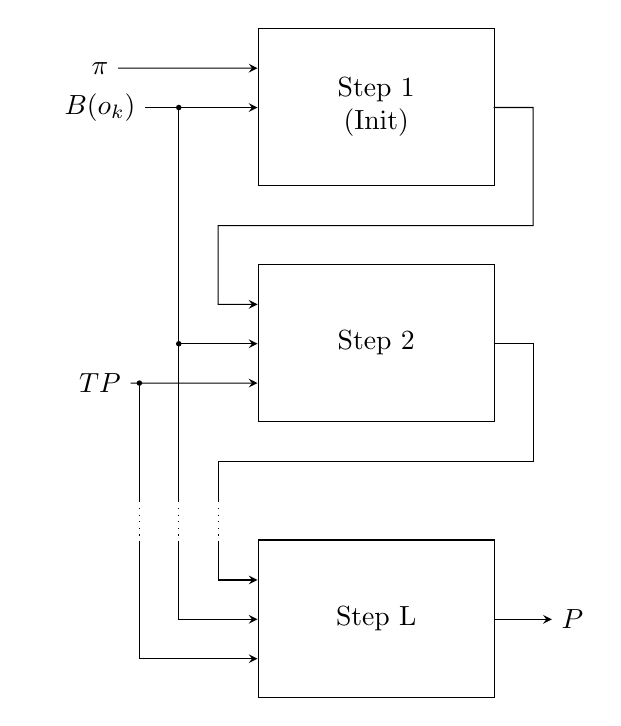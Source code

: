 \newcommand*{\Width}{3.0}
\newcommand*{\Height}{2.0}
\tikzstyle{block} = [draw, minimum width=\Width cm, minimum height=\Height cm, anchor=south west, text width=2cm, align=center]
\begin{tikzpicture}[>=stealth]
%coordinates
\coordinate (orig)   at (0,0);
\coordinate (nSi)    at (2,7.5);
\coordinate (nS1)    at (2,4.5);
\coordinate (nSL)    at (2,1);
\coordinate (pSi1)   at (5.5,8.5);
\coordinate (pSi2)   at (5.5,7);
\coordinate (pSi3)   at (1.5,7);
\coordinate (pSi4)   at (1.5,6);
\coordinate (pS11)   at (5.5,5.5);
\coordinate (pS12)   at (5.5,4);
\coordinate (pS13)   at (1.5,4);
\coordinate (pS14)   at (1.5,3.5);
\coordinate (pS15)   at (1.5,3);
\coordinate (pS16)   at (1.5,2.5);
\coordinate (pPI)    at (0,9);
\coordinate (pB)     at (0,8.5);
\coordinate (pBi)    at (1,8.5);
\coordinate (pB1)    at (1,5.5);
\coordinate (pBL1)   at (1,3.5);
\coordinate (pBL2)   at (1,3);
\coordinate (pBL)    at (1,2);
\coordinate (pTP)    at (0,5);
\coordinate (pTP1)   at (0.5,5);
\coordinate (pTPL1)  at (0.5,3.5);
\coordinate (pTPL2)  at (0.5,3);
\coordinate (pTPL)   at (0.5,1.5);
\coordinate (pP)     at (6,2);

%nodes
\node[block] (Si) at (nSi) {Step 1\\(Init)};
\node[block] (S1) at (nS1) {Step 2};
\node[block] (SL) at (nSL) {Step L};

\node (nPI) at (pPI) {$ \pi $};
\node (nB) at (pB) {$ B(o_k) $};
\node (nTP) at (pTP) {$ TP $};
\node (nP) at (pP) {$ P $};

\path[fill] (pBi) circle[radius=1pt] (pB1) circle[radius=1pt];
\path[fill] (pTP1) circle[radius=1pt];

\draw[->] (nPI) -- ($(nSi) + (0,1.5)$);
\draw[->] (nB) -- ($(nSi) + (0,1)$);
\draw[->] (pBi) -- (pB1) -- ($(nS1) + (0,1)$);
\draw (pB1) -- (pBL1);
\draw[dotted] (pBL1) -- (pBL2);
\draw[->] (pBL2) -- (pBL) -- ($(nSL) + (0,1)$);
\draw[->] (nTP) -- ($(nS1) + (0,0.5)$);
\draw (pTP1) -- (pTPL1);
\draw[dotted] (pTPL1) -- (pTPL2);
\draw[->] (pTPL2) -- (pTPL) -- ($(nSL) + (0,0.5)$);

\draw[->] ($(nSi) + (\Width,1)$) -- (pSi1) -- (pSi2) -- (pSi3) -- (pSi4) -- ($(nS1) + (0,1.5)$);
\draw ($(nS1) + (\Width,1)$) -- (pS11) -- (pS12) -- (pS13) -- (pS14);
\draw[dotted] (pS14) -- (pS15);
\draw[->] (pS15) -- (pS16) -- ($(nSL) + (0,1.5)$);
\draw[->] ($(nSL) + (\Width,1)$) -- (nP);

\end{tikzpicture}
